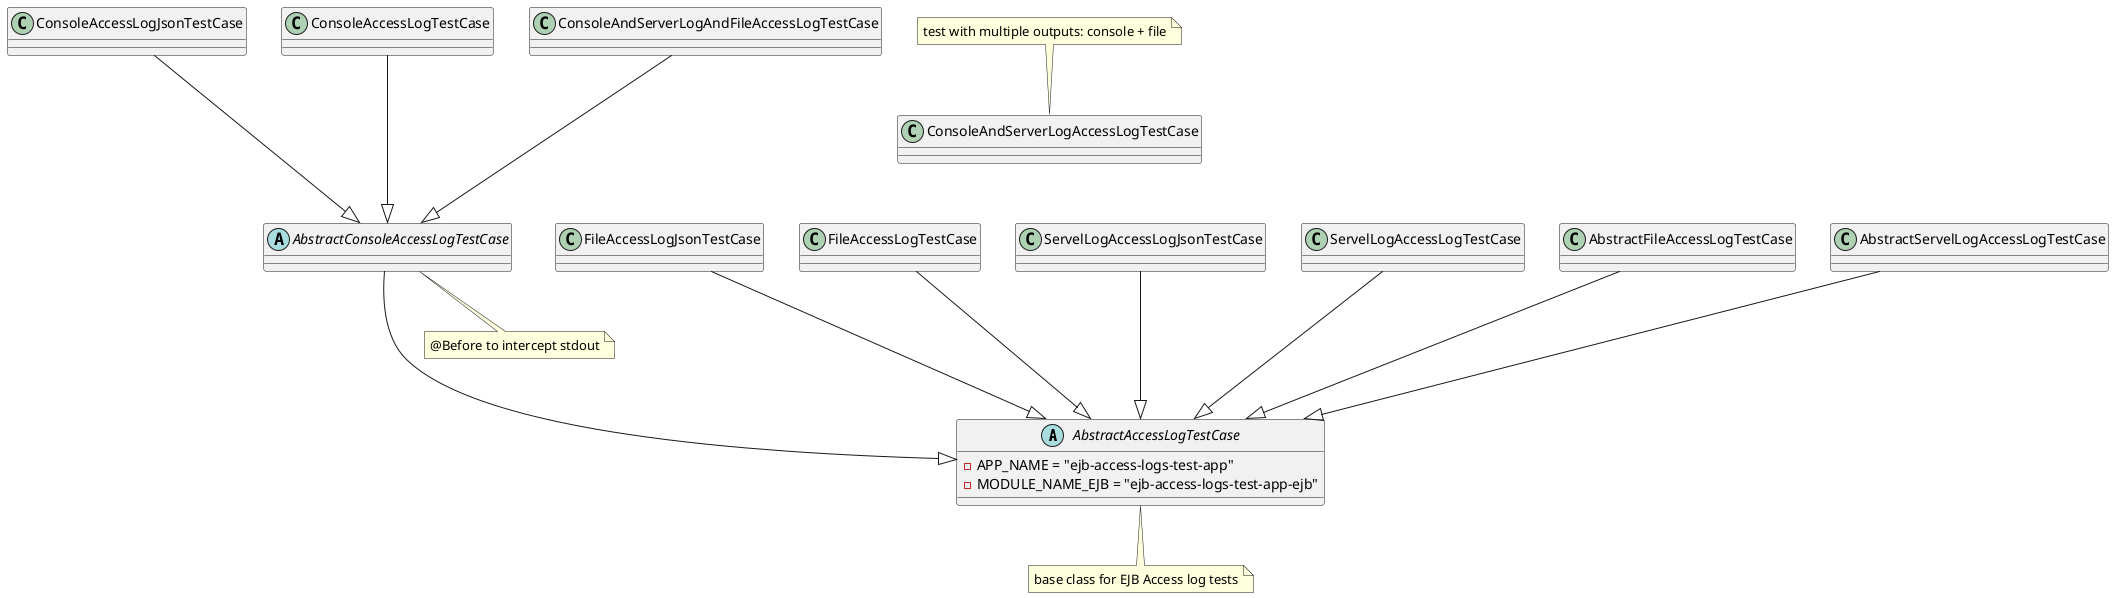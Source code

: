 @startuml

abstract class AbstractAccessLogTestCase {
- APP_NAME = "ejb-access-logs-test-app"
- MODULE_NAME_EJB = "ejb-access-logs-test-app-ejb"
}
note bottom : base class for EJB Access log tests

abstract class AbstractConsoleAccessLogTestCase {
}
note bottom : @Before to intercept stdout

class ConsoleAccessLogJsonTestCase {
}
class ConsoleAccessLogTestCase {
}
class ConsoleAndServerLogAccessLogTestCase {
}
note top : test with multiple outputs: console + file
class FileAccessLogJsonTestCase {
}
class FileAccessLogTestCase {
}
class ServelLogAccessLogJsonTestCase {
}
class ServelLogAccessLogTestCase {
}

AbstractConsoleAccessLogTestCase ---|> AbstractAccessLogTestCase
AbstractFileAccessLogTestCase ---|> AbstractAccessLogTestCase
AbstractServelLogAccessLogTestCase ---|> AbstractAccessLogTestCase

ConsoleAccessLogJsonTestCase ---|> AbstractConsoleAccessLogTestCase
ConsoleAccessLogTestCase ---|> AbstractConsoleAccessLogTestCase
ConsoleAndServerLogAndFileAccessLogTestCase ---|> AbstractConsoleAccessLogTestCase

FileAccessLogJsonTestCase ---|> AbstractAccessLogTestCase
FileAccessLogTestCase ---|> AbstractAccessLogTestCase

ServelLogAccessLogJsonTestCase ---|> AbstractAccessLogTestCase
ServelLogAccessLogTestCase ---|> AbstractAccessLogTestCase


@enduml